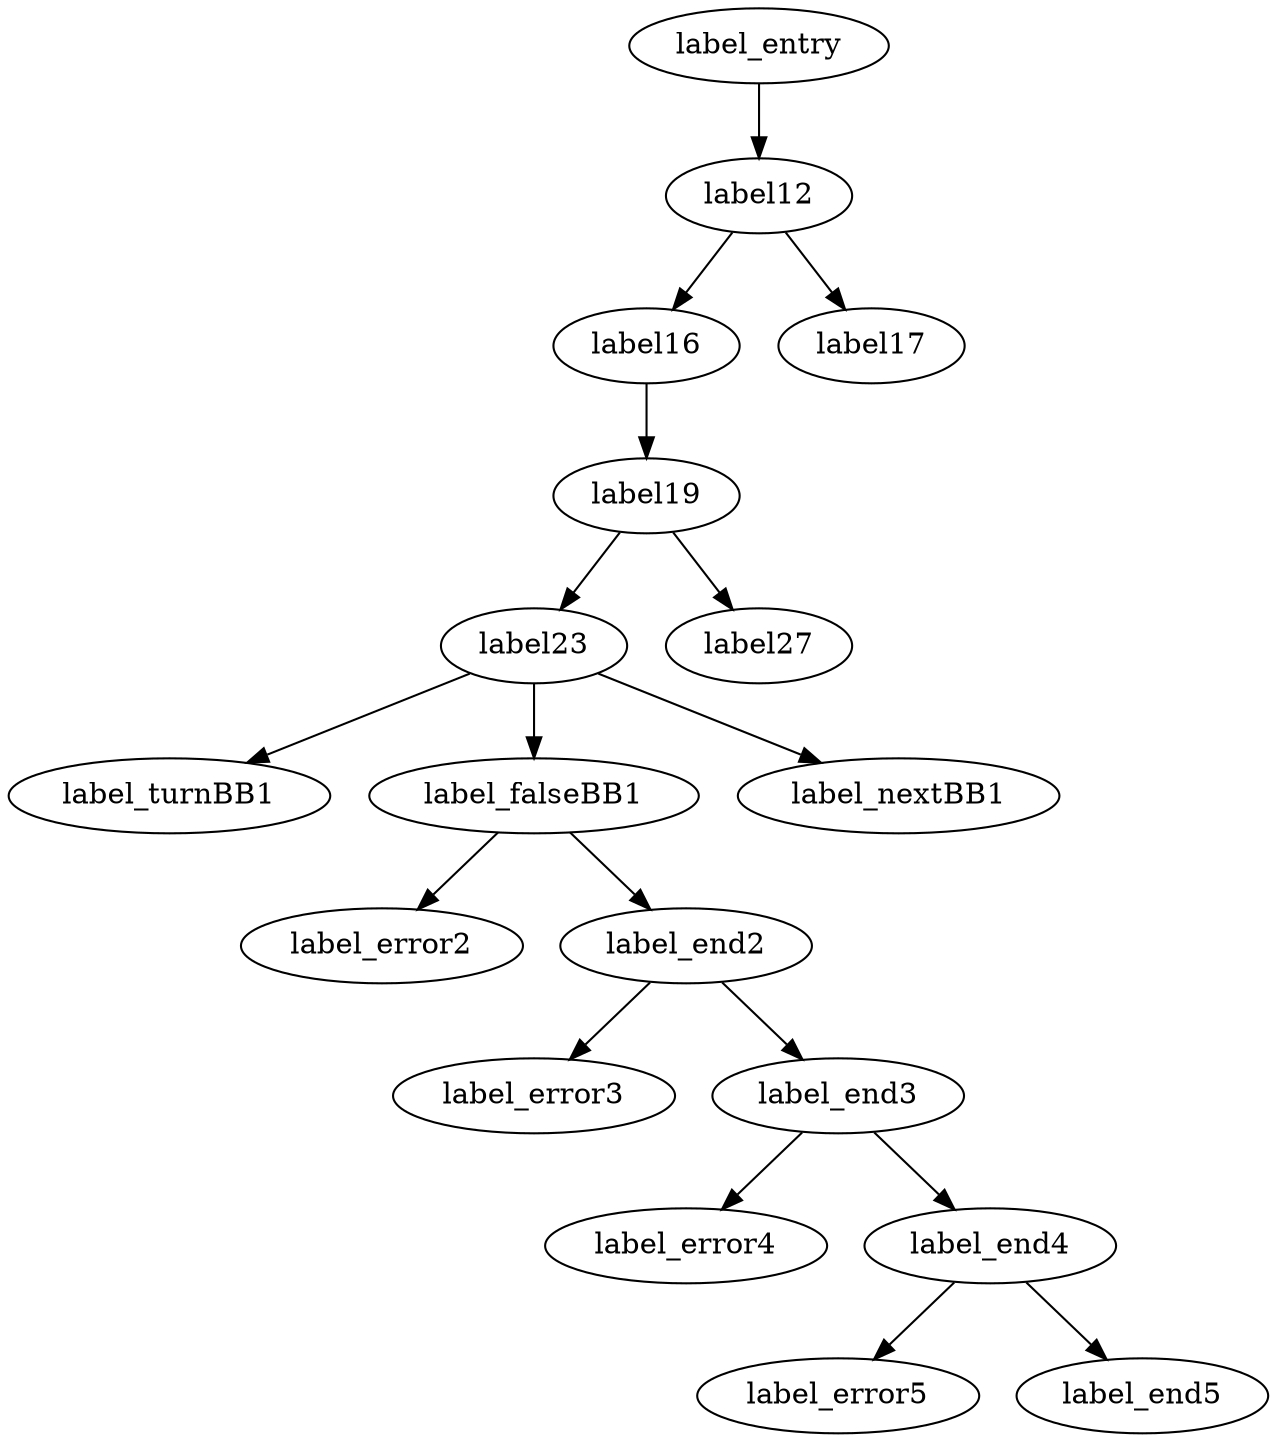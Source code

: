 digraph G {
	label_entry->label12;
	label12->label16;
	label12->label17;
	label16->label19;
	label19->label23;
	label19->label27;
	label23->label_turnBB1;
	label23->label_falseBB1;
	label23->label_nextBB1;
	label_falseBB1->label_error2;
	label_falseBB1->label_end2;
	label_end2->label_error3;
	label_end2->label_end3;
	label_end3->label_error4;
	label_end3->label_end4;
	label_end4->label_error5;
	label_end4->label_end5;
}
